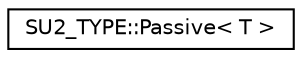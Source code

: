 digraph "Graphical Class Hierarchy"
{
 // LATEX_PDF_SIZE
  edge [fontname="Helvetica",fontsize="10",labelfontname="Helvetica",labelfontsize="10"];
  node [fontname="Helvetica",fontsize="10",shape=record];
  rankdir="LR";
  Node0 [label="SU2_TYPE::Passive\< T \>",height=0.2,width=0.4,color="black", fillcolor="white", style="filled",URL="$structSU2__TYPE_1_1Passive.html",tooltip="Get the passive value of any variable. For most types return directly, specialize for su2double to ca..."];
}
